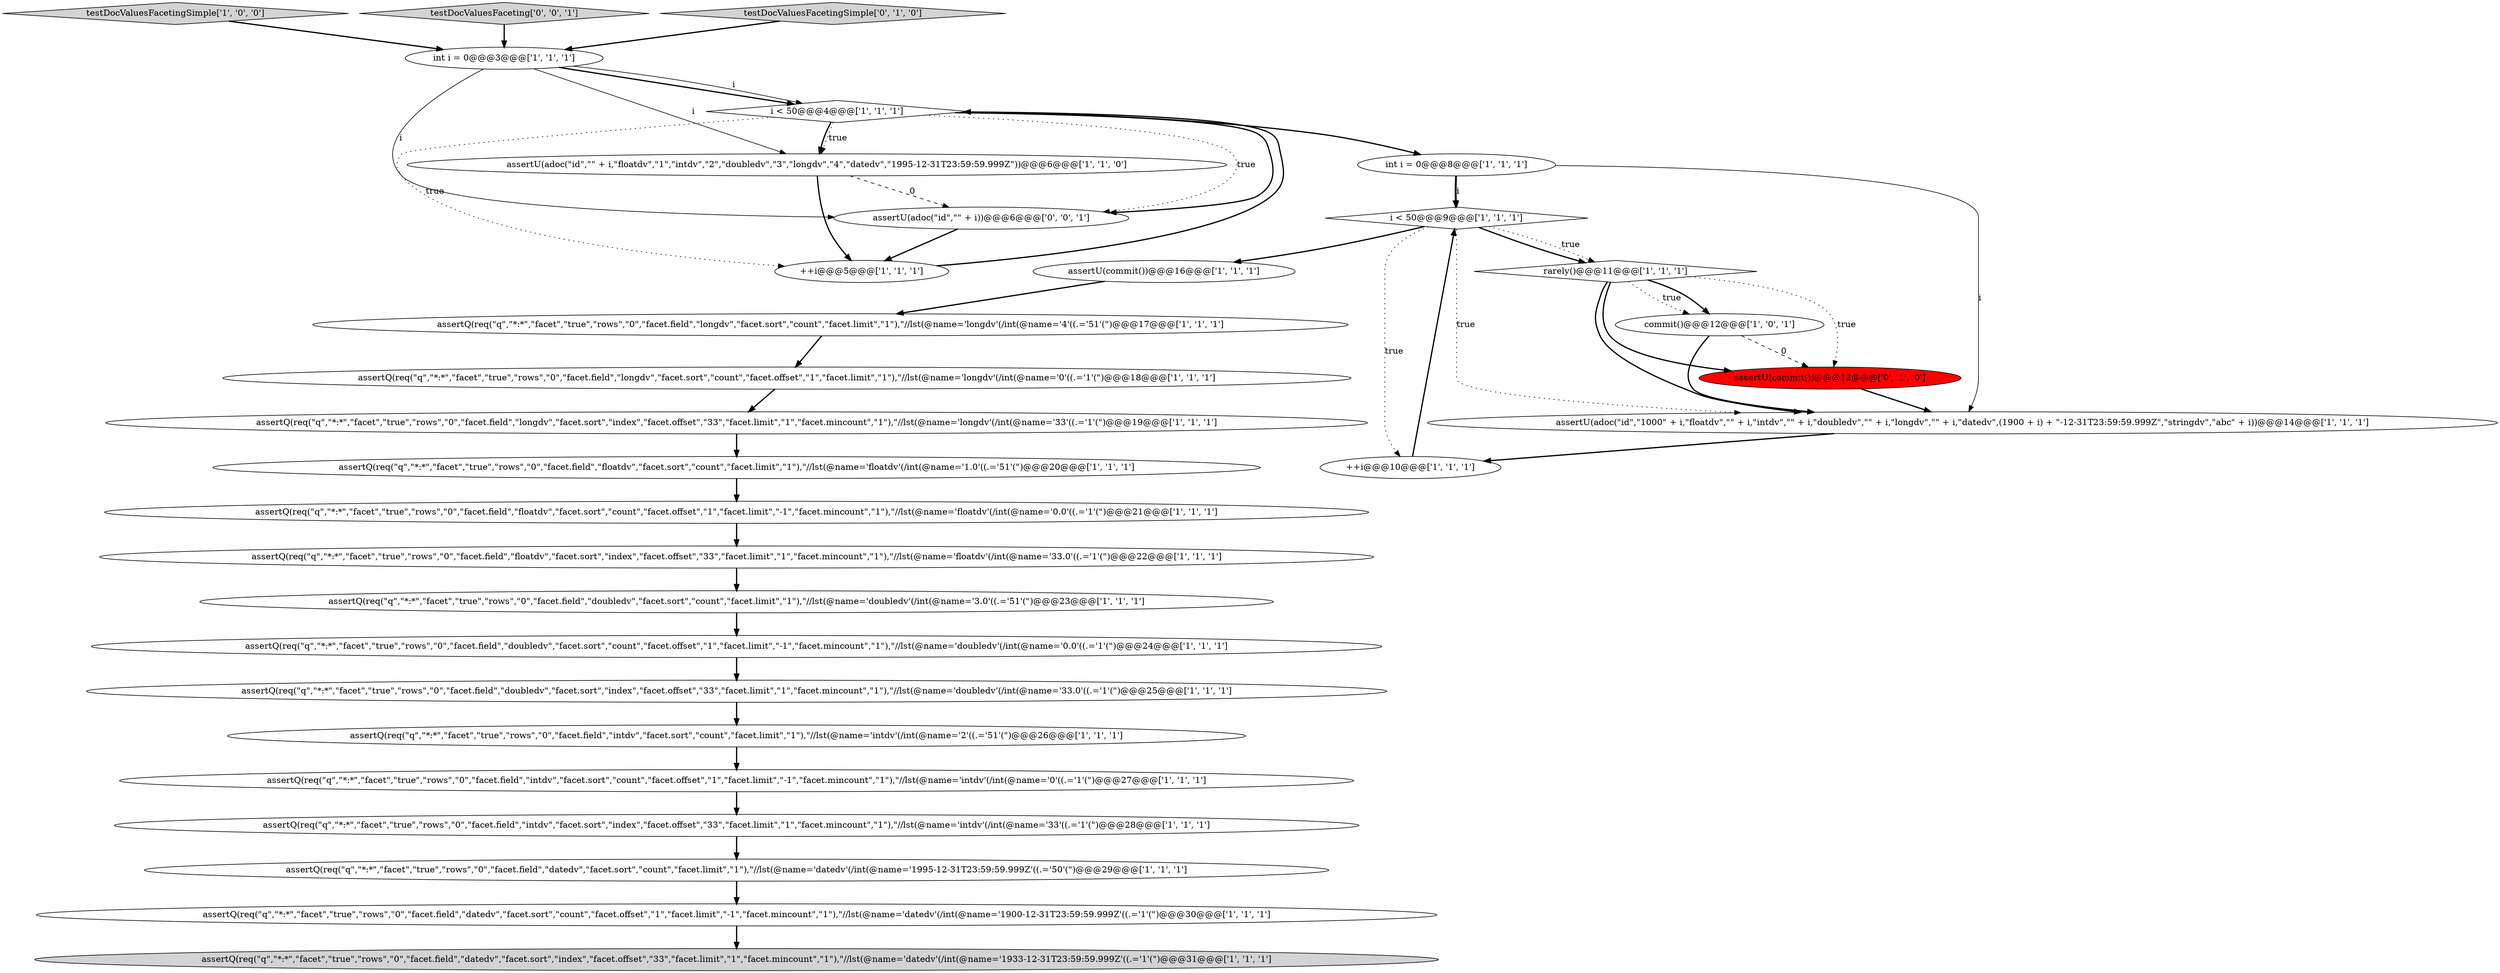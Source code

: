 digraph {
6 [style = filled, label = "assertQ(req(\"q\",\"*:*\",\"facet\",\"true\",\"rows\",\"0\",\"facet.field\",\"longdv\",\"facet.sort\",\"count\",\"facet.limit\",\"1\"),\"//lst(@name='longdv'(/int(@name='4'((.='51'(\")@@@17@@@['1', '1', '1']", fillcolor = white, shape = ellipse image = "AAA0AAABBB1BBB"];
30 [style = filled, label = "assertU(adoc(\"id\",\"\" + i))@@@6@@@['0', '0', '1']", fillcolor = white, shape = ellipse image = "AAA0AAABBB3BBB"];
1 [style = filled, label = "commit()@@@12@@@['1', '0', '1']", fillcolor = white, shape = ellipse image = "AAA0AAABBB1BBB"];
15 [style = filled, label = "assertU(adoc(\"id\",\"\" + i,\"floatdv\",\"1\",\"intdv\",\"2\",\"doubledv\",\"3\",\"longdv\",\"4\",\"datedv\",\"1995-12-31T23:59:59.999Z\"))@@@6@@@['1', '1', '0']", fillcolor = white, shape = ellipse image = "AAA0AAABBB1BBB"];
22 [style = filled, label = "assertQ(req(\"q\",\"*:*\",\"facet\",\"true\",\"rows\",\"0\",\"facet.field\",\"floatdv\",\"facet.sort\",\"count\",\"facet.offset\",\"1\",\"facet.limit\",\"-1\",\"facet.mincount\",\"1\"),\"//lst(@name='floatdv'(/int(@name='0.0'((.='1'(\")@@@21@@@['1', '1', '1']", fillcolor = white, shape = ellipse image = "AAA0AAABBB1BBB"];
8 [style = filled, label = "assertQ(req(\"q\",\"*:*\",\"facet\",\"true\",\"rows\",\"0\",\"facet.field\",\"datedv\",\"facet.sort\",\"count\",\"facet.limit\",\"1\"),\"//lst(@name='datedv'(/int(@name='1995-12-31T23:59:59.999Z'((.='50'(\")@@@29@@@['1', '1', '1']", fillcolor = white, shape = ellipse image = "AAA0AAABBB1BBB"];
2 [style = filled, label = "testDocValuesFacetingSimple['1', '0', '0']", fillcolor = lightgray, shape = diamond image = "AAA0AAABBB1BBB"];
19 [style = filled, label = "assertU(adoc(\"id\",\"1000\" + i,\"floatdv\",\"\" + i,\"intdv\",\"\" + i,\"doubledv\",\"\" + i,\"longdv\",\"\" + i,\"datedv\",(1900 + i) + \"-12-31T23:59:59.999Z\",\"stringdv\",\"abc\" + i))@@@14@@@['1', '1', '1']", fillcolor = white, shape = ellipse image = "AAA0AAABBB1BBB"];
21 [style = filled, label = "assertQ(req(\"q\",\"*:*\",\"facet\",\"true\",\"rows\",\"0\",\"facet.field\",\"datedv\",\"facet.sort\",\"count\",\"facet.offset\",\"1\",\"facet.limit\",\"-1\",\"facet.mincount\",\"1\"),\"//lst(@name='datedv'(/int(@name='1900-12-31T23:59:59.999Z'((.='1'(\")@@@30@@@['1', '1', '1']", fillcolor = white, shape = ellipse image = "AAA0AAABBB1BBB"];
16 [style = filled, label = "assertQ(req(\"q\",\"*:*\",\"facet\",\"true\",\"rows\",\"0\",\"facet.field\",\"longdv\",\"facet.sort\",\"index\",\"facet.offset\",\"33\",\"facet.limit\",\"1\",\"facet.mincount\",\"1\"),\"//lst(@name='longdv'(/int(@name='33'((.='1'(\")@@@19@@@['1', '1', '1']", fillcolor = white, shape = ellipse image = "AAA0AAABBB1BBB"];
25 [style = filled, label = "assertU(commit())@@@16@@@['1', '1', '1']", fillcolor = white, shape = ellipse image = "AAA0AAABBB1BBB"];
9 [style = filled, label = "assertQ(req(\"q\",\"*:*\",\"facet\",\"true\",\"rows\",\"0\",\"facet.field\",\"intdv\",\"facet.sort\",\"index\",\"facet.offset\",\"33\",\"facet.limit\",\"1\",\"facet.mincount\",\"1\"),\"//lst(@name='intdv'(/int(@name='33'((.='1'(\")@@@28@@@['1', '1', '1']", fillcolor = white, shape = ellipse image = "AAA0AAABBB1BBB"];
29 [style = filled, label = "testDocValuesFaceting['0', '0', '1']", fillcolor = lightgray, shape = diamond image = "AAA0AAABBB3BBB"];
12 [style = filled, label = "assertQ(req(\"q\",\"*:*\",\"facet\",\"true\",\"rows\",\"0\",\"facet.field\",\"intdv\",\"facet.sort\",\"count\",\"facet.offset\",\"1\",\"facet.limit\",\"-1\",\"facet.mincount\",\"1\"),\"//lst(@name='intdv'(/int(@name='0'((.='1'(\")@@@27@@@['1', '1', '1']", fillcolor = white, shape = ellipse image = "AAA0AAABBB1BBB"];
0 [style = filled, label = "assertQ(req(\"q\",\"*:*\",\"facet\",\"true\",\"rows\",\"0\",\"facet.field\",\"longdv\",\"facet.sort\",\"count\",\"facet.offset\",\"1\",\"facet.limit\",\"1\"),\"//lst(@name='longdv'(/int(@name='0'((.='1'(\")@@@18@@@['1', '1', '1']", fillcolor = white, shape = ellipse image = "AAA0AAABBB1BBB"];
27 [style = filled, label = "assertU(commit())@@@12@@@['0', '1', '0']", fillcolor = red, shape = ellipse image = "AAA1AAABBB2BBB"];
7 [style = filled, label = "int i = 0@@@8@@@['1', '1', '1']", fillcolor = white, shape = ellipse image = "AAA0AAABBB1BBB"];
17 [style = filled, label = "assertQ(req(\"q\",\"*:*\",\"facet\",\"true\",\"rows\",\"0\",\"facet.field\",\"intdv\",\"facet.sort\",\"count\",\"facet.limit\",\"1\"),\"//lst(@name='intdv'(/int(@name='2'((.='51'(\")@@@26@@@['1', '1', '1']", fillcolor = white, shape = ellipse image = "AAA0AAABBB1BBB"];
4 [style = filled, label = "assertQ(req(\"q\",\"*:*\",\"facet\",\"true\",\"rows\",\"0\",\"facet.field\",\"doubledv\",\"facet.sort\",\"count\",\"facet.offset\",\"1\",\"facet.limit\",\"-1\",\"facet.mincount\",\"1\"),\"//lst(@name='doubledv'(/int(@name='0.0'((.='1'(\")@@@24@@@['1', '1', '1']", fillcolor = white, shape = ellipse image = "AAA0AAABBB1BBB"];
11 [style = filled, label = "assertQ(req(\"q\",\"*:*\",\"facet\",\"true\",\"rows\",\"0\",\"facet.field\",\"floatdv\",\"facet.sort\",\"count\",\"facet.limit\",\"1\"),\"//lst(@name='floatdv'(/int(@name='1.0'((.='51'(\")@@@20@@@['1', '1', '1']", fillcolor = white, shape = ellipse image = "AAA0AAABBB1BBB"];
18 [style = filled, label = "assertQ(req(\"q\",\"*:*\",\"facet\",\"true\",\"rows\",\"0\",\"facet.field\",\"datedv\",\"facet.sort\",\"index\",\"facet.offset\",\"33\",\"facet.limit\",\"1\",\"facet.mincount\",\"1\"),\"//lst(@name='datedv'(/int(@name='1933-12-31T23:59:59.999Z'((.='1'(\")@@@31@@@['1', '1', '1']", fillcolor = lightgray, shape = ellipse image = "AAA0AAABBB1BBB"];
28 [style = filled, label = "testDocValuesFacetingSimple['0', '1', '0']", fillcolor = lightgray, shape = diamond image = "AAA0AAABBB2BBB"];
5 [style = filled, label = "assertQ(req(\"q\",\"*:*\",\"facet\",\"true\",\"rows\",\"0\",\"facet.field\",\"doubledv\",\"facet.sort\",\"index\",\"facet.offset\",\"33\",\"facet.limit\",\"1\",\"facet.mincount\",\"1\"),\"//lst(@name='doubledv'(/int(@name='33.0'((.='1'(\")@@@25@@@['1', '1', '1']", fillcolor = white, shape = ellipse image = "AAA0AAABBB1BBB"];
13 [style = filled, label = "++i@@@5@@@['1', '1', '1']", fillcolor = white, shape = ellipse image = "AAA0AAABBB1BBB"];
24 [style = filled, label = "rarely()@@@11@@@['1', '1', '1']", fillcolor = white, shape = diamond image = "AAA0AAABBB1BBB"];
10 [style = filled, label = "++i@@@10@@@['1', '1', '1']", fillcolor = white, shape = ellipse image = "AAA0AAABBB1BBB"];
14 [style = filled, label = "i < 50@@@4@@@['1', '1', '1']", fillcolor = white, shape = diamond image = "AAA0AAABBB1BBB"];
23 [style = filled, label = "assertQ(req(\"q\",\"*:*\",\"facet\",\"true\",\"rows\",\"0\",\"facet.field\",\"floatdv\",\"facet.sort\",\"index\",\"facet.offset\",\"33\",\"facet.limit\",\"1\",\"facet.mincount\",\"1\"),\"//lst(@name='floatdv'(/int(@name='33.0'((.='1'(\")@@@22@@@['1', '1', '1']", fillcolor = white, shape = ellipse image = "AAA0AAABBB1BBB"];
20 [style = filled, label = "assertQ(req(\"q\",\"*:*\",\"facet\",\"true\",\"rows\",\"0\",\"facet.field\",\"doubledv\",\"facet.sort\",\"count\",\"facet.limit\",\"1\"),\"//lst(@name='doubledv'(/int(@name='3.0'((.='51'(\")@@@23@@@['1', '1', '1']", fillcolor = white, shape = ellipse image = "AAA0AAABBB1BBB"];
26 [style = filled, label = "i < 50@@@9@@@['1', '1', '1']", fillcolor = white, shape = diamond image = "AAA0AAABBB1BBB"];
3 [style = filled, label = "int i = 0@@@3@@@['1', '1', '1']", fillcolor = white, shape = ellipse image = "AAA0AAABBB1BBB"];
24->1 [style = dotted, label="true"];
0->16 [style = bold, label=""];
23->20 [style = bold, label=""];
15->13 [style = bold, label=""];
24->19 [style = bold, label=""];
16->11 [style = bold, label=""];
14->30 [style = bold, label=""];
30->13 [style = bold, label=""];
1->27 [style = dashed, label="0"];
2->3 [style = bold, label=""];
26->25 [style = bold, label=""];
3->14 [style = bold, label=""];
29->3 [style = bold, label=""];
15->30 [style = dashed, label="0"];
3->15 [style = solid, label="i"];
19->10 [style = bold, label=""];
26->19 [style = dotted, label="true"];
10->26 [style = bold, label=""];
6->0 [style = bold, label=""];
24->27 [style = dotted, label="true"];
25->6 [style = bold, label=""];
26->24 [style = bold, label=""];
5->17 [style = bold, label=""];
12->9 [style = bold, label=""];
22->23 [style = bold, label=""];
9->8 [style = bold, label=""];
21->18 [style = bold, label=""];
14->13 [style = dotted, label="true"];
7->19 [style = solid, label="i"];
20->4 [style = bold, label=""];
14->7 [style = bold, label=""];
7->26 [style = bold, label=""];
14->30 [style = dotted, label="true"];
14->15 [style = dotted, label="true"];
17->12 [style = bold, label=""];
26->10 [style = dotted, label="true"];
26->24 [style = dotted, label="true"];
11->22 [style = bold, label=""];
8->21 [style = bold, label=""];
14->15 [style = bold, label=""];
3->30 [style = solid, label="i"];
27->19 [style = bold, label=""];
3->14 [style = solid, label="i"];
24->1 [style = bold, label=""];
28->3 [style = bold, label=""];
1->19 [style = bold, label=""];
13->14 [style = bold, label=""];
7->26 [style = solid, label="i"];
4->5 [style = bold, label=""];
24->27 [style = bold, label=""];
}
